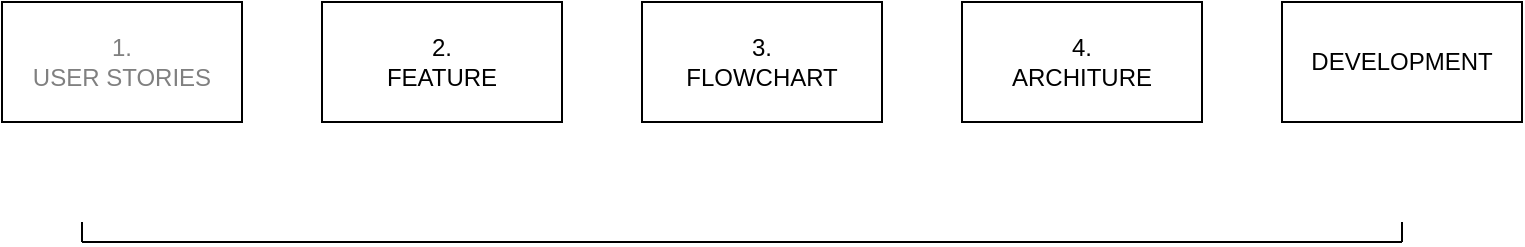 <mxfile version="20.8.22" type="github">
  <diagram name="Page-1" id="ZljQfBqEFU4oK5Ygq2_3">
    <mxGraphModel dx="880" dy="452" grid="1" gridSize="10" guides="1" tooltips="1" connect="1" arrows="1" fold="1" page="1" pageScale="1" pageWidth="850" pageHeight="1100" math="0" shadow="0">
      <root>
        <mxCell id="0" />
        <mxCell id="1" parent="0" />
        <mxCell id="cZ1ES8hI2jLjVbmd1ujM-1" value="1.&lt;br&gt;USER STORIES" style="rounded=0;whiteSpace=wrap;html=1;labelBackgroundColor=default;fontColor=#808080;" vertex="1" parent="1">
          <mxGeometry x="40" y="120" width="120" height="60" as="geometry" />
        </mxCell>
        <mxCell id="cZ1ES8hI2jLjVbmd1ujM-2" value="2.&lt;br&gt;FEATURE" style="rounded=0;whiteSpace=wrap;html=1;" vertex="1" parent="1">
          <mxGeometry x="200" y="120" width="120" height="60" as="geometry" />
        </mxCell>
        <mxCell id="cZ1ES8hI2jLjVbmd1ujM-3" value="3.&lt;br&gt;FLOWCHART" style="rounded=0;whiteSpace=wrap;html=1;" vertex="1" parent="1">
          <mxGeometry x="360" y="120" width="120" height="60" as="geometry" />
        </mxCell>
        <mxCell id="cZ1ES8hI2jLjVbmd1ujM-4" value="4.&lt;br&gt;ARCHITURE" style="rounded=0;whiteSpace=wrap;html=1;" vertex="1" parent="1">
          <mxGeometry x="520" y="120" width="120" height="60" as="geometry" />
        </mxCell>
        <mxCell id="cZ1ES8hI2jLjVbmd1ujM-5" value="DEVELOPMENT" style="rounded=0;whiteSpace=wrap;html=1;" vertex="1" parent="1">
          <mxGeometry x="680" y="120" width="120" height="60" as="geometry" />
        </mxCell>
        <mxCell id="cZ1ES8hI2jLjVbmd1ujM-6" value="" style="endArrow=none;html=1;rounded=0;fontColor=#808080;" edge="1" parent="1">
          <mxGeometry width="50" height="50" relative="1" as="geometry">
            <mxPoint x="80" y="240" as="sourcePoint" />
            <mxPoint x="740" y="240" as="targetPoint" />
          </mxGeometry>
        </mxCell>
        <mxCell id="cZ1ES8hI2jLjVbmd1ujM-7" value="" style="endArrow=none;html=1;rounded=0;fontColor=#808080;" edge="1" parent="1">
          <mxGeometry width="50" height="50" relative="1" as="geometry">
            <mxPoint x="80" y="240" as="sourcePoint" />
            <mxPoint x="80" y="230" as="targetPoint" />
          </mxGeometry>
        </mxCell>
        <mxCell id="cZ1ES8hI2jLjVbmd1ujM-8" value="" style="endArrow=none;html=1;rounded=0;fontColor=#808080;" edge="1" parent="1">
          <mxGeometry width="50" height="50" relative="1" as="geometry">
            <mxPoint x="740" y="240" as="sourcePoint" />
            <mxPoint x="740" y="230" as="targetPoint" />
          </mxGeometry>
        </mxCell>
      </root>
    </mxGraphModel>
  </diagram>
</mxfile>

